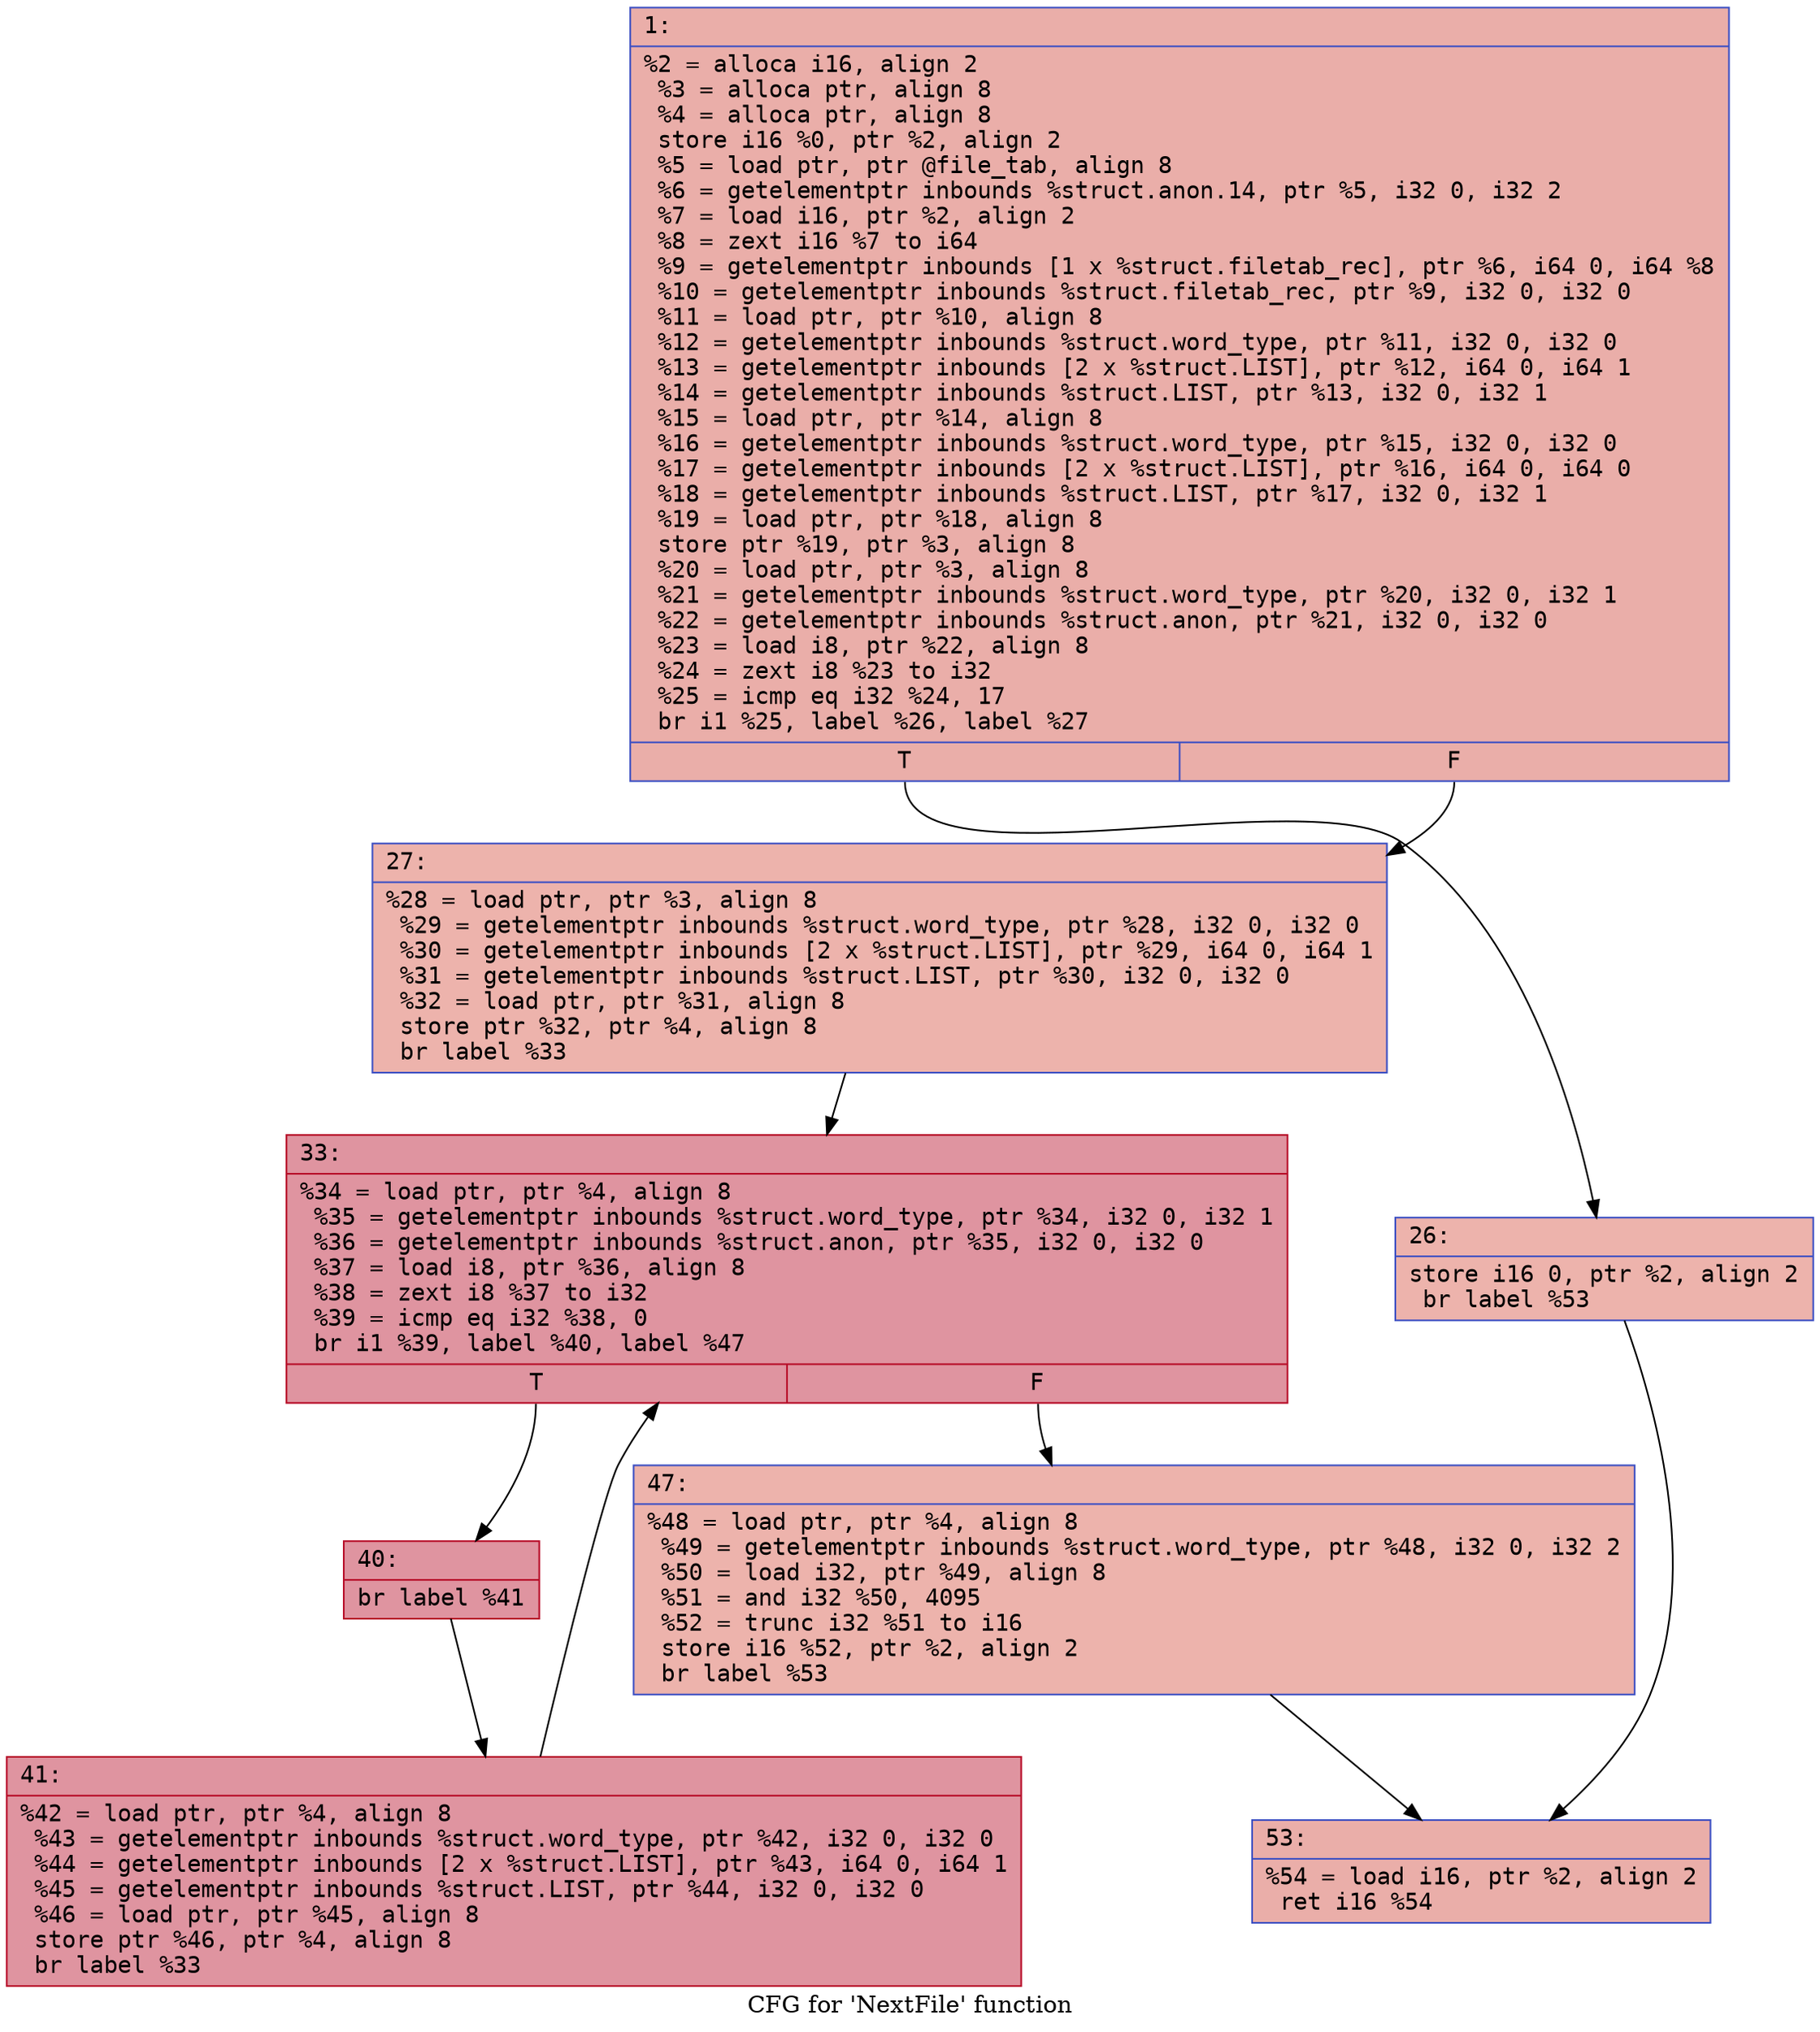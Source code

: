 digraph "CFG for 'NextFile' function" {
	label="CFG for 'NextFile' function";

	Node0x6000039994f0 [shape=record,color="#3d50c3ff", style=filled, fillcolor="#d0473d70" fontname="Courier",label="{1:\l|  %2 = alloca i16, align 2\l  %3 = alloca ptr, align 8\l  %4 = alloca ptr, align 8\l  store i16 %0, ptr %2, align 2\l  %5 = load ptr, ptr @file_tab, align 8\l  %6 = getelementptr inbounds %struct.anon.14, ptr %5, i32 0, i32 2\l  %7 = load i16, ptr %2, align 2\l  %8 = zext i16 %7 to i64\l  %9 = getelementptr inbounds [1 x %struct.filetab_rec], ptr %6, i64 0, i64 %8\l  %10 = getelementptr inbounds %struct.filetab_rec, ptr %9, i32 0, i32 0\l  %11 = load ptr, ptr %10, align 8\l  %12 = getelementptr inbounds %struct.word_type, ptr %11, i32 0, i32 0\l  %13 = getelementptr inbounds [2 x %struct.LIST], ptr %12, i64 0, i64 1\l  %14 = getelementptr inbounds %struct.LIST, ptr %13, i32 0, i32 1\l  %15 = load ptr, ptr %14, align 8\l  %16 = getelementptr inbounds %struct.word_type, ptr %15, i32 0, i32 0\l  %17 = getelementptr inbounds [2 x %struct.LIST], ptr %16, i64 0, i64 0\l  %18 = getelementptr inbounds %struct.LIST, ptr %17, i32 0, i32 1\l  %19 = load ptr, ptr %18, align 8\l  store ptr %19, ptr %3, align 8\l  %20 = load ptr, ptr %3, align 8\l  %21 = getelementptr inbounds %struct.word_type, ptr %20, i32 0, i32 1\l  %22 = getelementptr inbounds %struct.anon, ptr %21, i32 0, i32 0\l  %23 = load i8, ptr %22, align 8\l  %24 = zext i8 %23 to i32\l  %25 = icmp eq i32 %24, 17\l  br i1 %25, label %26, label %27\l|{<s0>T|<s1>F}}"];
	Node0x6000039994f0:s0 -> Node0x600003999540[tooltip="1 -> 26\nProbability 50.00%" ];
	Node0x6000039994f0:s1 -> Node0x600003999590[tooltip="1 -> 27\nProbability 50.00%" ];
	Node0x600003999540 [shape=record,color="#3d50c3ff", style=filled, fillcolor="#d6524470" fontname="Courier",label="{26:\l|  store i16 0, ptr %2, align 2\l  br label %53\l}"];
	Node0x600003999540 -> Node0x600003999720[tooltip="26 -> 53\nProbability 100.00%" ];
	Node0x600003999590 [shape=record,color="#3d50c3ff", style=filled, fillcolor="#d6524470" fontname="Courier",label="{27:\l|  %28 = load ptr, ptr %3, align 8\l  %29 = getelementptr inbounds %struct.word_type, ptr %28, i32 0, i32 0\l  %30 = getelementptr inbounds [2 x %struct.LIST], ptr %29, i64 0, i64 1\l  %31 = getelementptr inbounds %struct.LIST, ptr %30, i32 0, i32 0\l  %32 = load ptr, ptr %31, align 8\l  store ptr %32, ptr %4, align 8\l  br label %33\l}"];
	Node0x600003999590 -> Node0x6000039995e0[tooltip="27 -> 33\nProbability 100.00%" ];
	Node0x6000039995e0 [shape=record,color="#b70d28ff", style=filled, fillcolor="#b70d2870" fontname="Courier",label="{33:\l|  %34 = load ptr, ptr %4, align 8\l  %35 = getelementptr inbounds %struct.word_type, ptr %34, i32 0, i32 1\l  %36 = getelementptr inbounds %struct.anon, ptr %35, i32 0, i32 0\l  %37 = load i8, ptr %36, align 8\l  %38 = zext i8 %37 to i32\l  %39 = icmp eq i32 %38, 0\l  br i1 %39, label %40, label %47\l|{<s0>T|<s1>F}}"];
	Node0x6000039995e0:s0 -> Node0x600003999630[tooltip="33 -> 40\nProbability 96.88%" ];
	Node0x6000039995e0:s1 -> Node0x6000039996d0[tooltip="33 -> 47\nProbability 3.12%" ];
	Node0x600003999630 [shape=record,color="#b70d28ff", style=filled, fillcolor="#b70d2870" fontname="Courier",label="{40:\l|  br label %41\l}"];
	Node0x600003999630 -> Node0x600003999680[tooltip="40 -> 41\nProbability 100.00%" ];
	Node0x600003999680 [shape=record,color="#b70d28ff", style=filled, fillcolor="#b70d2870" fontname="Courier",label="{41:\l|  %42 = load ptr, ptr %4, align 8\l  %43 = getelementptr inbounds %struct.word_type, ptr %42, i32 0, i32 0\l  %44 = getelementptr inbounds [2 x %struct.LIST], ptr %43, i64 0, i64 1\l  %45 = getelementptr inbounds %struct.LIST, ptr %44, i32 0, i32 0\l  %46 = load ptr, ptr %45, align 8\l  store ptr %46, ptr %4, align 8\l  br label %33\l}"];
	Node0x600003999680 -> Node0x6000039995e0[tooltip="41 -> 33\nProbability 100.00%" ];
	Node0x6000039996d0 [shape=record,color="#3d50c3ff", style=filled, fillcolor="#d6524470" fontname="Courier",label="{47:\l|  %48 = load ptr, ptr %4, align 8\l  %49 = getelementptr inbounds %struct.word_type, ptr %48, i32 0, i32 2\l  %50 = load i32, ptr %49, align 8\l  %51 = and i32 %50, 4095\l  %52 = trunc i32 %51 to i16\l  store i16 %52, ptr %2, align 2\l  br label %53\l}"];
	Node0x6000039996d0 -> Node0x600003999720[tooltip="47 -> 53\nProbability 100.00%" ];
	Node0x600003999720 [shape=record,color="#3d50c3ff", style=filled, fillcolor="#d0473d70" fontname="Courier",label="{53:\l|  %54 = load i16, ptr %2, align 2\l  ret i16 %54\l}"];
}
